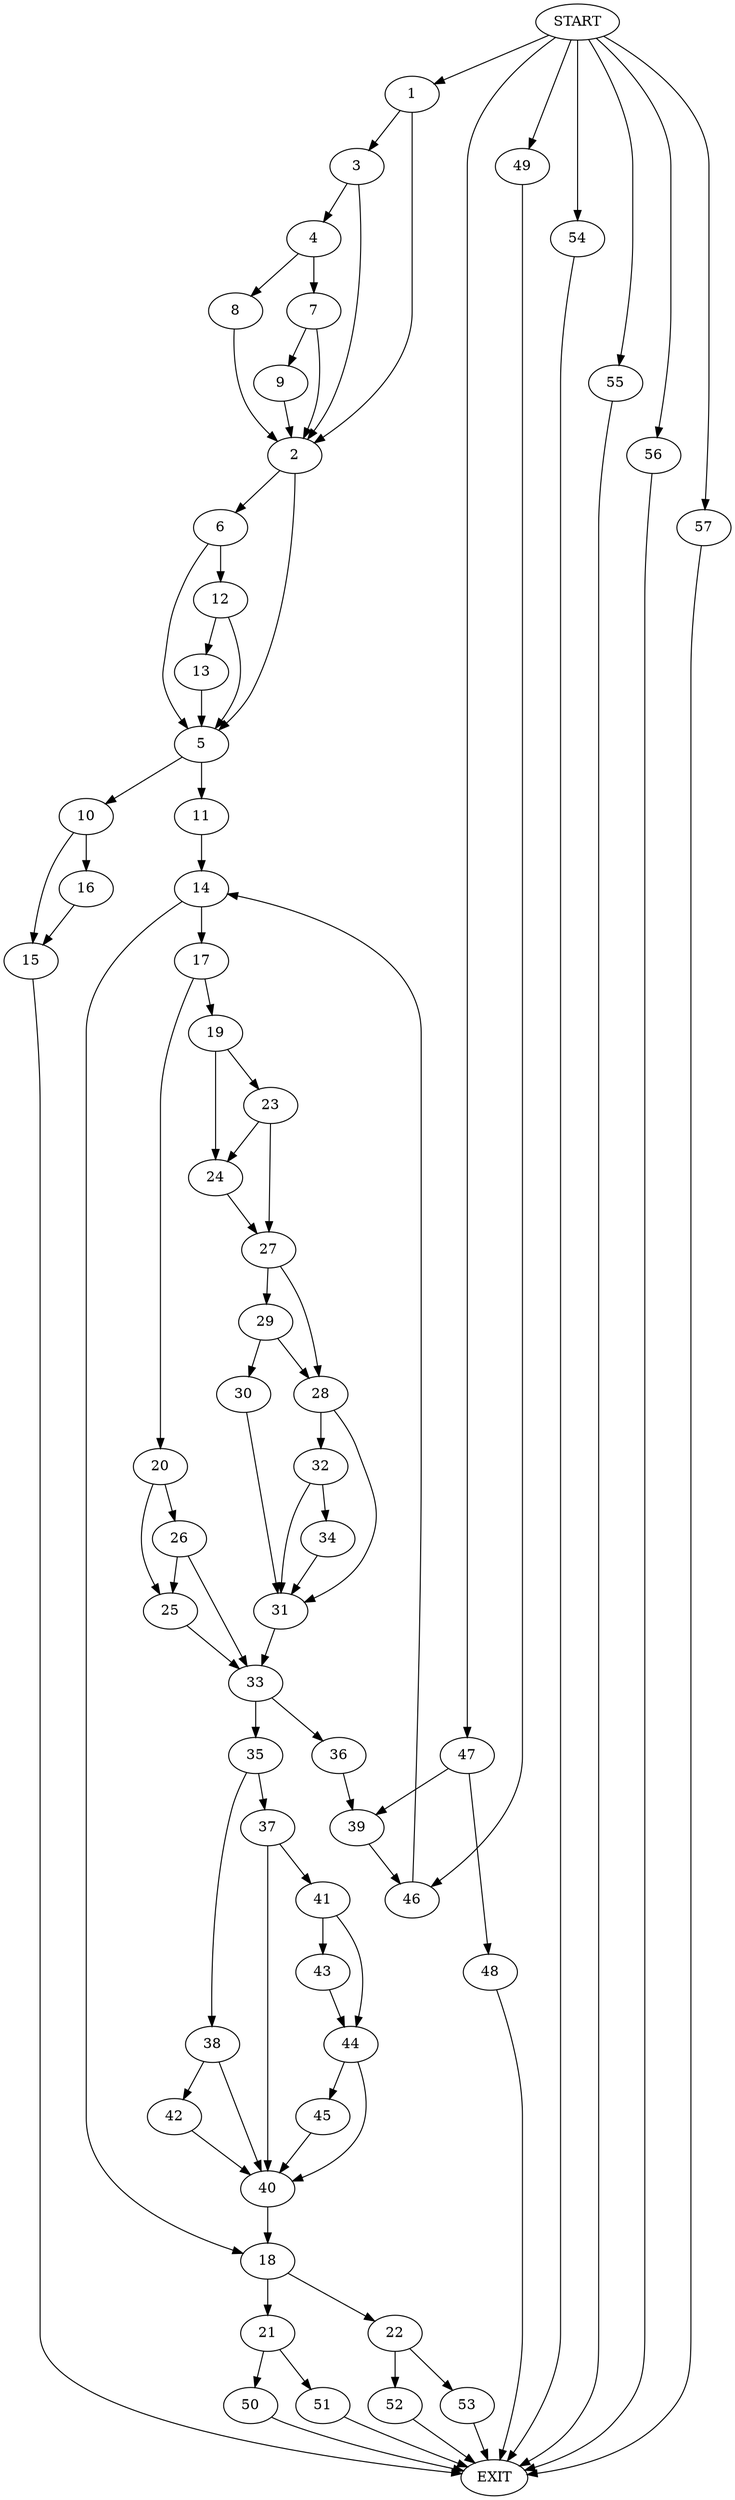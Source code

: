 digraph {
0 [label="START"]
58 [label="EXIT"]
0 -> 1
1 -> 2
1 -> 3
3 -> 2
3 -> 4
2 -> 5
2 -> 6
4 -> 7
4 -> 8
8 -> 2
7 -> 2
7 -> 9
9 -> 2
5 -> 10
5 -> 11
6 -> 12
6 -> 5
12 -> 13
12 -> 5
13 -> 5
11 -> 14
10 -> 15
10 -> 16
16 -> 15
15 -> 58
14 -> 17
14 -> 18
17 -> 19
17 -> 20
18 -> 21
18 -> 22
19 -> 23
19 -> 24
20 -> 25
20 -> 26
24 -> 27
23 -> 27
23 -> 24
27 -> 28
27 -> 29
29 -> 30
29 -> 28
28 -> 31
28 -> 32
30 -> 31
31 -> 33
32 -> 34
32 -> 31
34 -> 31
33 -> 35
33 -> 36
26 -> 25
26 -> 33
25 -> 33
35 -> 37
35 -> 38
36 -> 39
37 -> 40
37 -> 41
38 -> 40
38 -> 42
42 -> 40
40 -> 18
41 -> 43
41 -> 44
43 -> 44
44 -> 40
44 -> 45
45 -> 40
39 -> 46
0 -> 47
47 -> 39
47 -> 48
48 -> 58
46 -> 14
0 -> 49
49 -> 46
21 -> 50
21 -> 51
22 -> 52
22 -> 53
50 -> 58
51 -> 58
52 -> 58
53 -> 58
0 -> 54
54 -> 58
0 -> 55
55 -> 58
0 -> 56
56 -> 58
0 -> 57
57 -> 58
}
